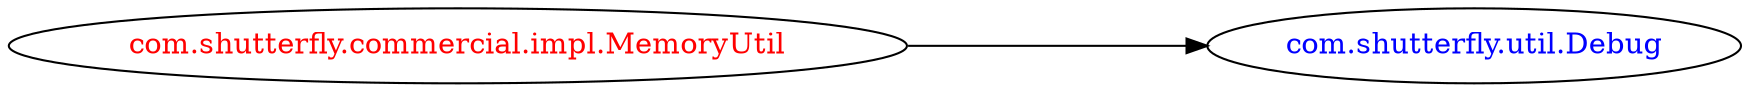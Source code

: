 digraph dependencyGraph {
 concentrate=true;
 ranksep="2.0";
 rankdir="LR"; 
 splines="ortho";
"com.shutterfly.commercial.impl.MemoryUtil" [fontcolor="red"];
"com.shutterfly.util.Debug" [ fontcolor="blue" ];
"com.shutterfly.commercial.impl.MemoryUtil"->"com.shutterfly.util.Debug";
}